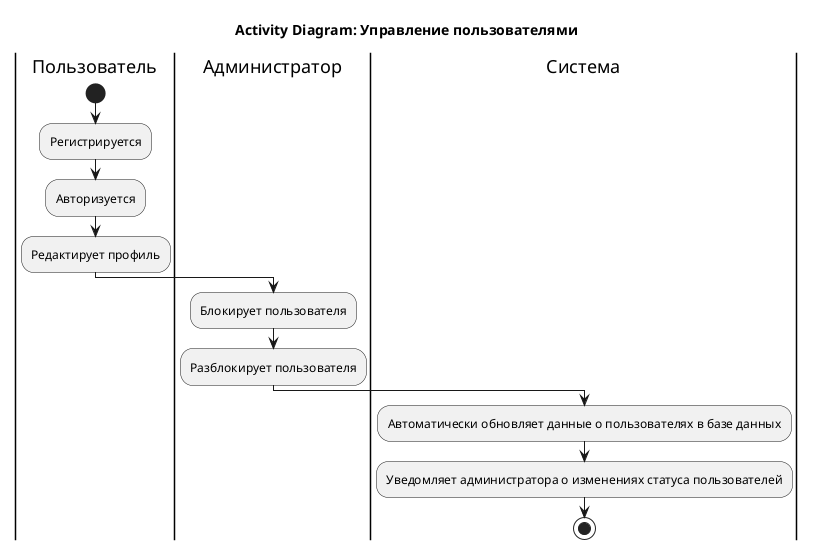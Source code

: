 @startuml
title Activity Diagram: Управление пользователями

|Пользователь|
start
:Регистрируется;
:Авторизуется;
:Редактирует профиль;

|Администратор|
:Блокирует пользователя;
:Разблокирует пользователя;

|Система|
:Автоматически обновляет данные о пользователях в базе данных;
:Уведомляет администратора о изменениях статуса пользователей;

stop
@enduml
